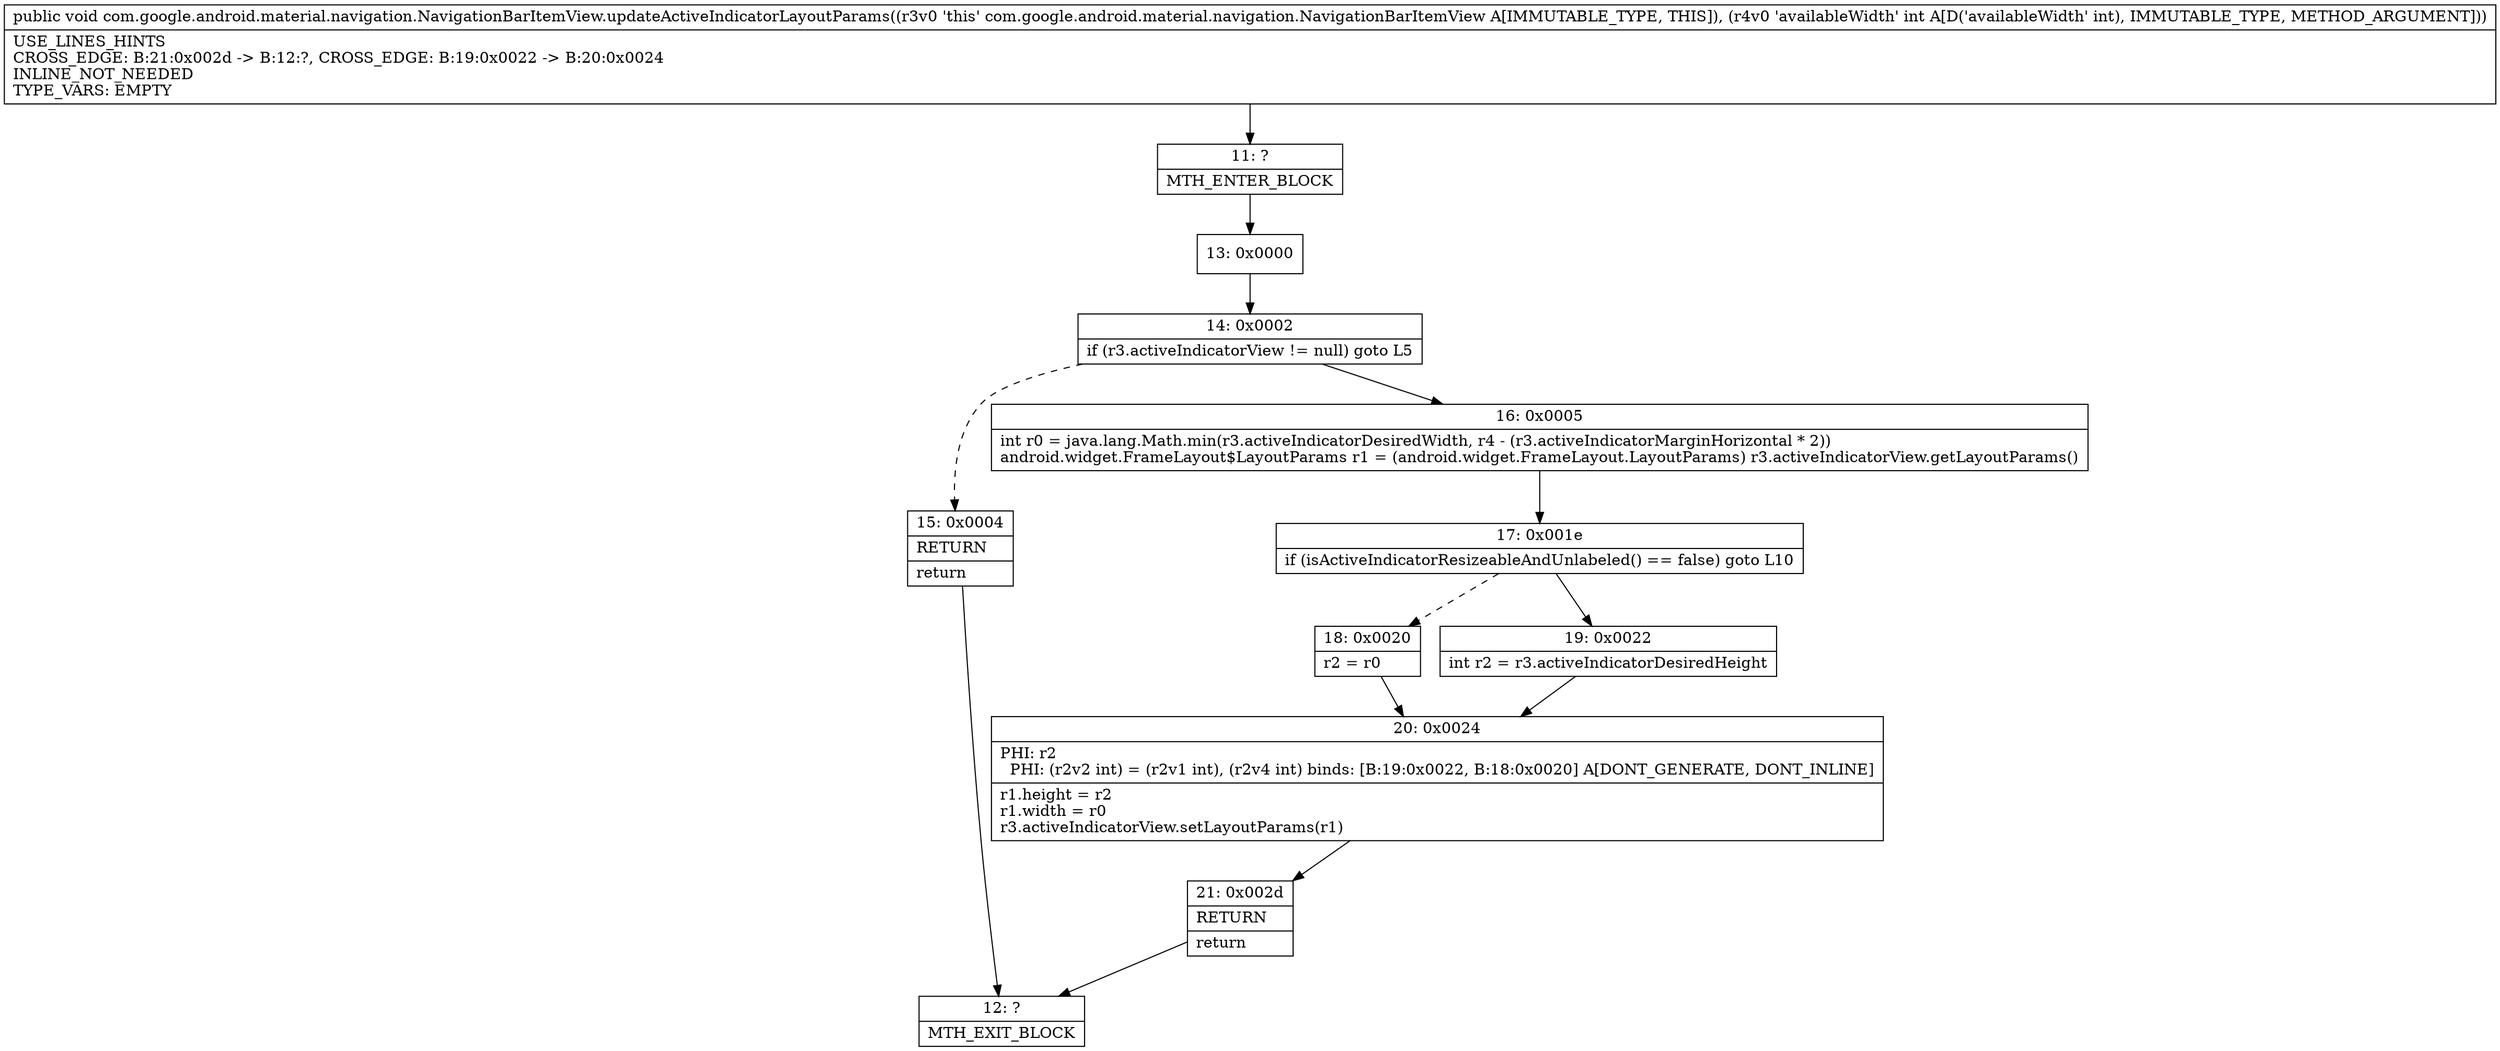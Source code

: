 digraph "CFG forcom.google.android.material.navigation.NavigationBarItemView.updateActiveIndicatorLayoutParams(I)V" {
Node_11 [shape=record,label="{11\:\ ?|MTH_ENTER_BLOCK\l}"];
Node_13 [shape=record,label="{13\:\ 0x0000}"];
Node_14 [shape=record,label="{14\:\ 0x0002|if (r3.activeIndicatorView != null) goto L5\l}"];
Node_15 [shape=record,label="{15\:\ 0x0004|RETURN\l|return\l}"];
Node_12 [shape=record,label="{12\:\ ?|MTH_EXIT_BLOCK\l}"];
Node_16 [shape=record,label="{16\:\ 0x0005|int r0 = java.lang.Math.min(r3.activeIndicatorDesiredWidth, r4 \- (r3.activeIndicatorMarginHorizontal * 2))\landroid.widget.FrameLayout$LayoutParams r1 = (android.widget.FrameLayout.LayoutParams) r3.activeIndicatorView.getLayoutParams()\l}"];
Node_17 [shape=record,label="{17\:\ 0x001e|if (isActiveIndicatorResizeableAndUnlabeled() == false) goto L10\l}"];
Node_18 [shape=record,label="{18\:\ 0x0020|r2 = r0\l}"];
Node_20 [shape=record,label="{20\:\ 0x0024|PHI: r2 \l  PHI: (r2v2 int) = (r2v1 int), (r2v4 int) binds: [B:19:0x0022, B:18:0x0020] A[DONT_GENERATE, DONT_INLINE]\l|r1.height = r2\lr1.width = r0\lr3.activeIndicatorView.setLayoutParams(r1)\l}"];
Node_21 [shape=record,label="{21\:\ 0x002d|RETURN\l|return\l}"];
Node_19 [shape=record,label="{19\:\ 0x0022|int r2 = r3.activeIndicatorDesiredHeight\l}"];
MethodNode[shape=record,label="{public void com.google.android.material.navigation.NavigationBarItemView.updateActiveIndicatorLayoutParams((r3v0 'this' com.google.android.material.navigation.NavigationBarItemView A[IMMUTABLE_TYPE, THIS]), (r4v0 'availableWidth' int A[D('availableWidth' int), IMMUTABLE_TYPE, METHOD_ARGUMENT]))  | USE_LINES_HINTS\lCROSS_EDGE: B:21:0x002d \-\> B:12:?, CROSS_EDGE: B:19:0x0022 \-\> B:20:0x0024\lINLINE_NOT_NEEDED\lTYPE_VARS: EMPTY\l}"];
MethodNode -> Node_11;Node_11 -> Node_13;
Node_13 -> Node_14;
Node_14 -> Node_15[style=dashed];
Node_14 -> Node_16;
Node_15 -> Node_12;
Node_16 -> Node_17;
Node_17 -> Node_18[style=dashed];
Node_17 -> Node_19;
Node_18 -> Node_20;
Node_20 -> Node_21;
Node_21 -> Node_12;
Node_19 -> Node_20;
}

